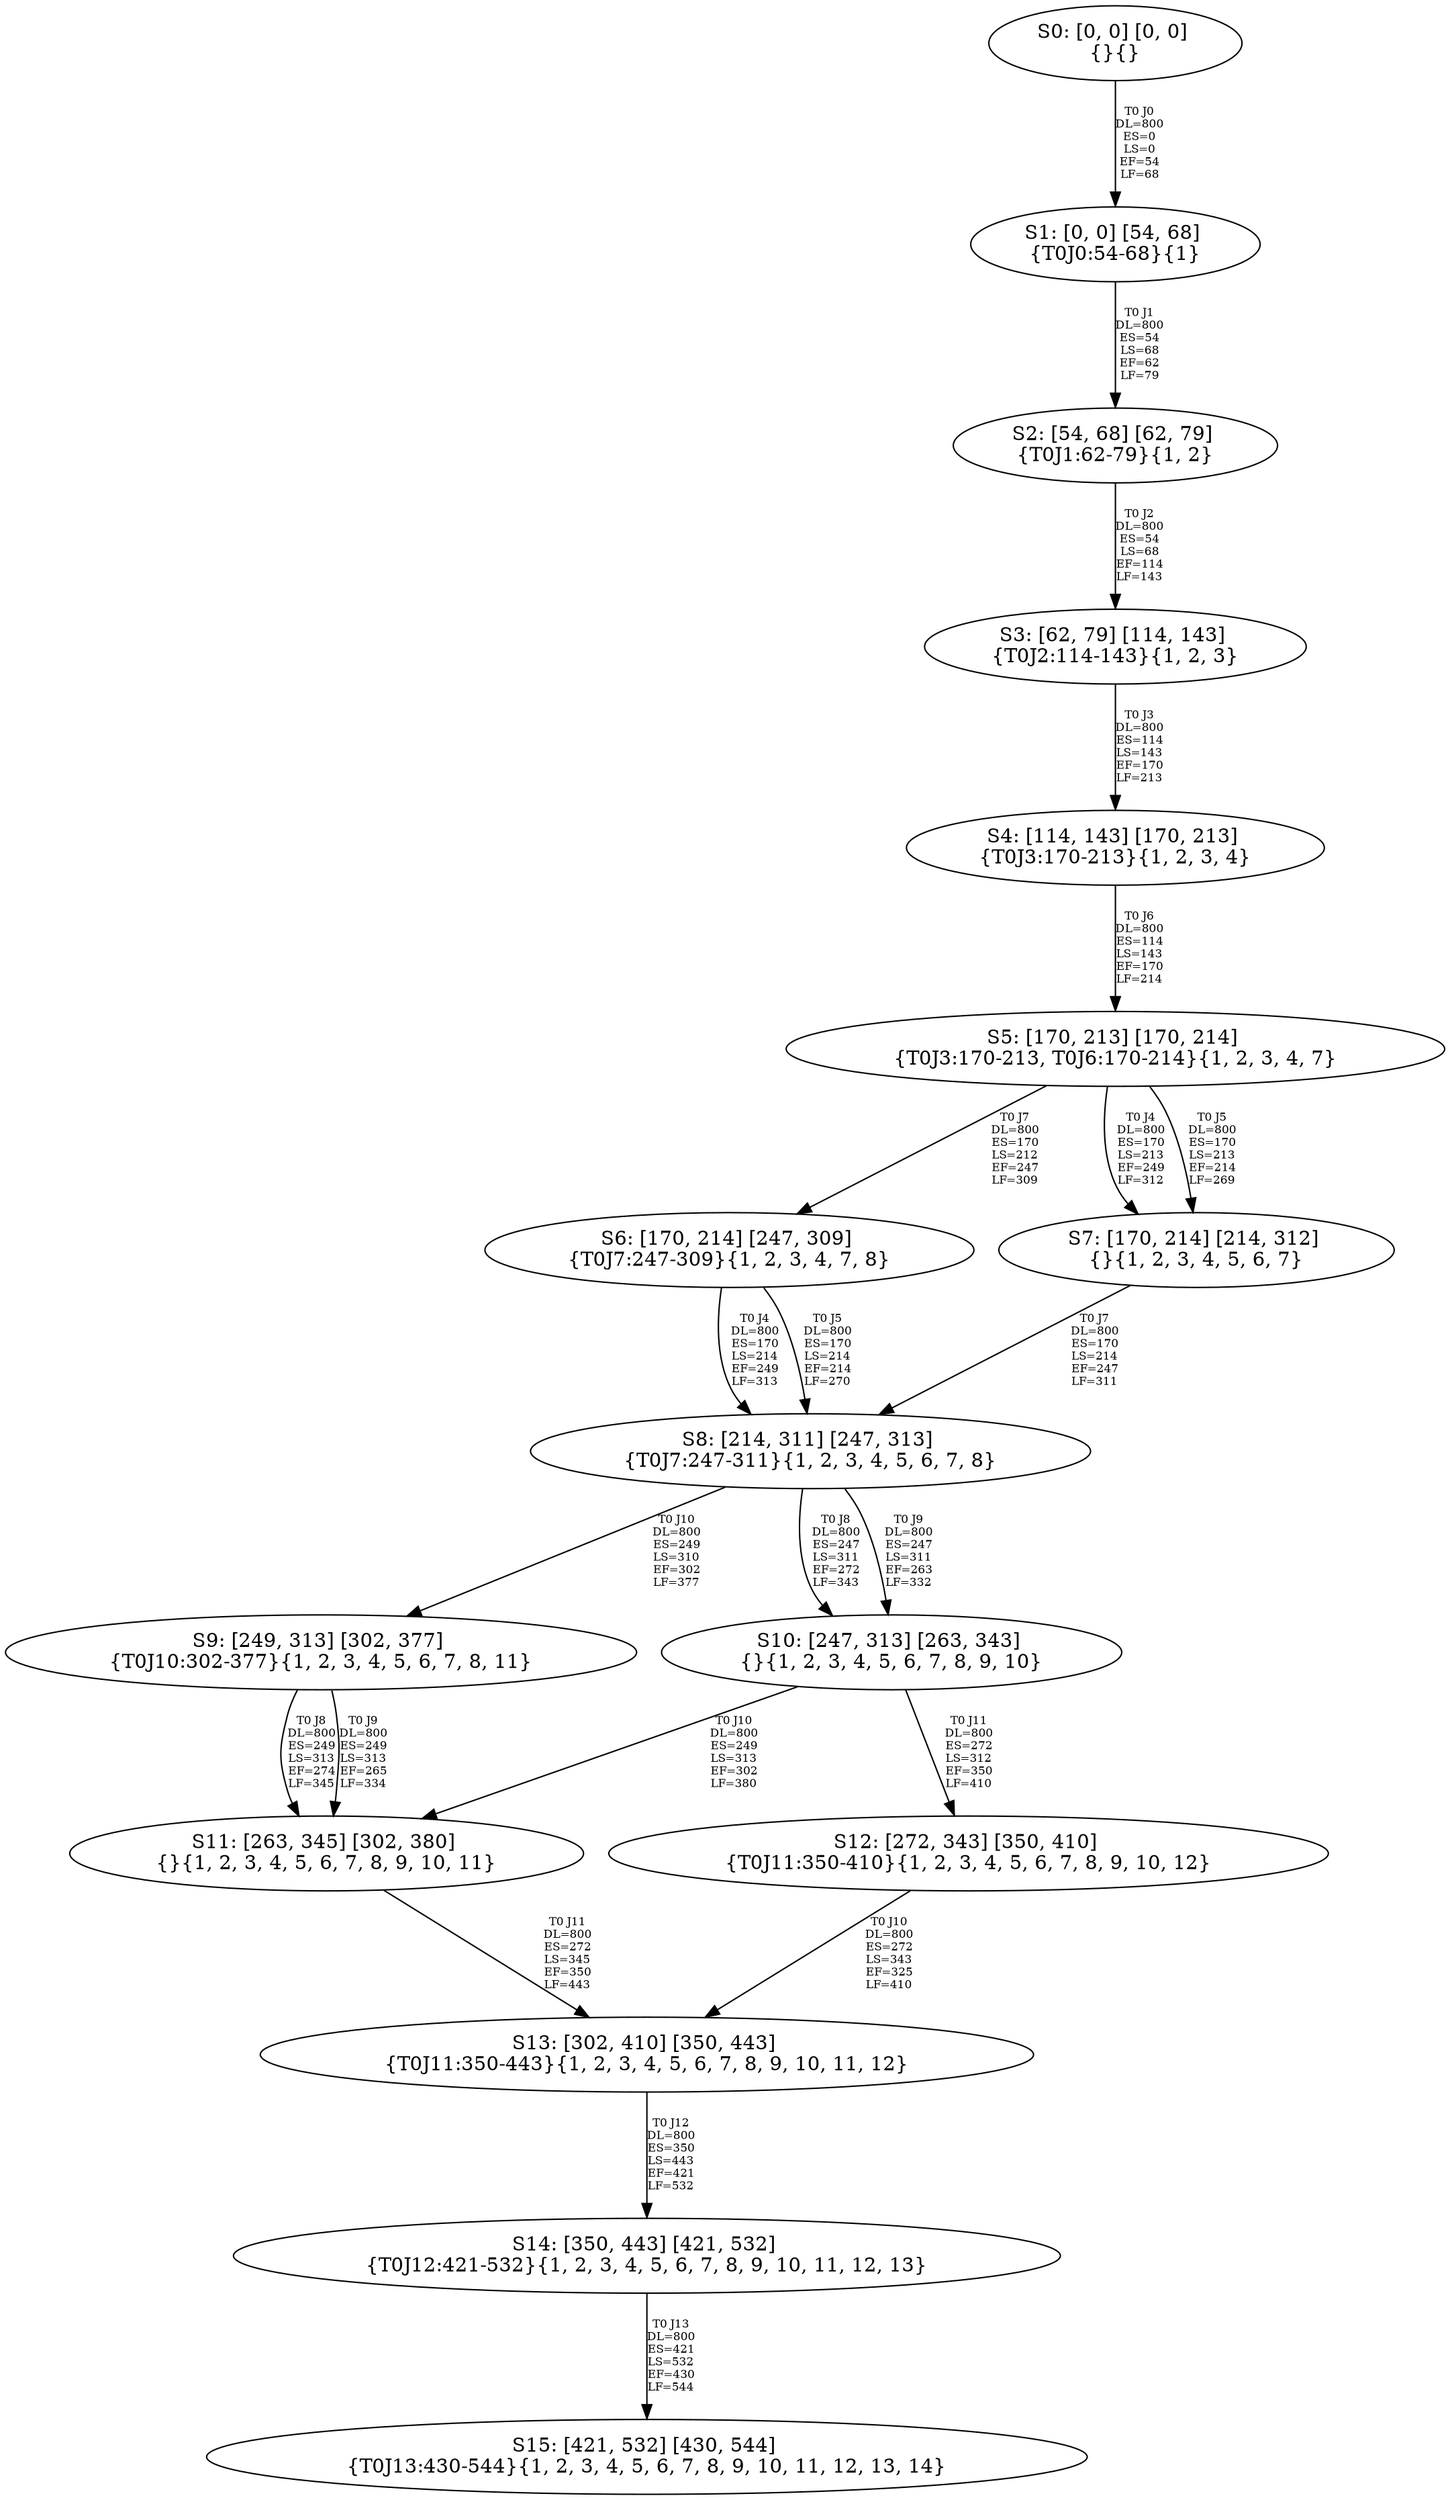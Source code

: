 digraph {
	S0[label="S0: [0, 0] [0, 0] \n{}{}"];
	S1[label="S1: [0, 0] [54, 68] \n{T0J0:54-68}{1}"];
	S2[label="S2: [54, 68] [62, 79] \n{T0J1:62-79}{1, 2}"];
	S3[label="S3: [62, 79] [114, 143] \n{T0J2:114-143}{1, 2, 3}"];
	S4[label="S4: [114, 143] [170, 213] \n{T0J3:170-213}{1, 2, 3, 4}"];
	S5[label="S5: [170, 213] [170, 214] \n{T0J3:170-213, T0J6:170-214}{1, 2, 3, 4, 7}"];
	S6[label="S6: [170, 214] [247, 309] \n{T0J7:247-309}{1, 2, 3, 4, 7, 8}"];
	S7[label="S7: [170, 214] [214, 312] \n{}{1, 2, 3, 4, 5, 6, 7}"];
	S8[label="S8: [214, 311] [247, 313] \n{T0J7:247-311}{1, 2, 3, 4, 5, 6, 7, 8}"];
	S9[label="S9: [249, 313] [302, 377] \n{T0J10:302-377}{1, 2, 3, 4, 5, 6, 7, 8, 11}"];
	S10[label="S10: [247, 313] [263, 343] \n{}{1, 2, 3, 4, 5, 6, 7, 8, 9, 10}"];
	S11[label="S11: [263, 345] [302, 380] \n{}{1, 2, 3, 4, 5, 6, 7, 8, 9, 10, 11}"];
	S12[label="S12: [272, 343] [350, 410] \n{T0J11:350-410}{1, 2, 3, 4, 5, 6, 7, 8, 9, 10, 12}"];
	S13[label="S13: [302, 410] [350, 443] \n{T0J11:350-443}{1, 2, 3, 4, 5, 6, 7, 8, 9, 10, 11, 12}"];
	S14[label="S14: [350, 443] [421, 532] \n{T0J12:421-532}{1, 2, 3, 4, 5, 6, 7, 8, 9, 10, 11, 12, 13}"];
	S15[label="S15: [421, 532] [430, 544] \n{T0J13:430-544}{1, 2, 3, 4, 5, 6, 7, 8, 9, 10, 11, 12, 13, 14}"];
	S0 -> S1[label="T0 J0\nDL=800\nES=0\nLS=0\nEF=54\nLF=68",fontsize=8];
	S1 -> S2[label="T0 J1\nDL=800\nES=54\nLS=68\nEF=62\nLF=79",fontsize=8];
	S2 -> S3[label="T0 J2\nDL=800\nES=54\nLS=68\nEF=114\nLF=143",fontsize=8];
	S3 -> S4[label="T0 J3\nDL=800\nES=114\nLS=143\nEF=170\nLF=213",fontsize=8];
	S4 -> S5[label="T0 J6\nDL=800\nES=114\nLS=143\nEF=170\nLF=214",fontsize=8];
	S5 -> S7[label="T0 J4\nDL=800\nES=170\nLS=213\nEF=249\nLF=312",fontsize=8];
	S5 -> S7[label="T0 J5\nDL=800\nES=170\nLS=213\nEF=214\nLF=269",fontsize=8];
	S5 -> S6[label="T0 J7\nDL=800\nES=170\nLS=212\nEF=247\nLF=309",fontsize=8];
	S6 -> S8[label="T0 J4\nDL=800\nES=170\nLS=214\nEF=249\nLF=313",fontsize=8];
	S6 -> S8[label="T0 J5\nDL=800\nES=170\nLS=214\nEF=214\nLF=270",fontsize=8];
	S7 -> S8[label="T0 J7\nDL=800\nES=170\nLS=214\nEF=247\nLF=311",fontsize=8];
	S8 -> S10[label="T0 J8\nDL=800\nES=247\nLS=311\nEF=272\nLF=343",fontsize=8];
	S8 -> S10[label="T0 J9\nDL=800\nES=247\nLS=311\nEF=263\nLF=332",fontsize=8];
	S8 -> S9[label="T0 J10\nDL=800\nES=249\nLS=310\nEF=302\nLF=377",fontsize=8];
	S9 -> S11[label="T0 J8\nDL=800\nES=249\nLS=313\nEF=274\nLF=345",fontsize=8];
	S9 -> S11[label="T0 J9\nDL=800\nES=249\nLS=313\nEF=265\nLF=334",fontsize=8];
	S10 -> S11[label="T0 J10\nDL=800\nES=249\nLS=313\nEF=302\nLF=380",fontsize=8];
	S10 -> S12[label="T0 J11\nDL=800\nES=272\nLS=312\nEF=350\nLF=410",fontsize=8];
	S11 -> S13[label="T0 J11\nDL=800\nES=272\nLS=345\nEF=350\nLF=443",fontsize=8];
	S12 -> S13[label="T0 J10\nDL=800\nES=272\nLS=343\nEF=325\nLF=410",fontsize=8];
	S13 -> S14[label="T0 J12\nDL=800\nES=350\nLS=443\nEF=421\nLF=532",fontsize=8];
	S14 -> S15[label="T0 J13\nDL=800\nES=421\nLS=532\nEF=430\nLF=544",fontsize=8];
}
